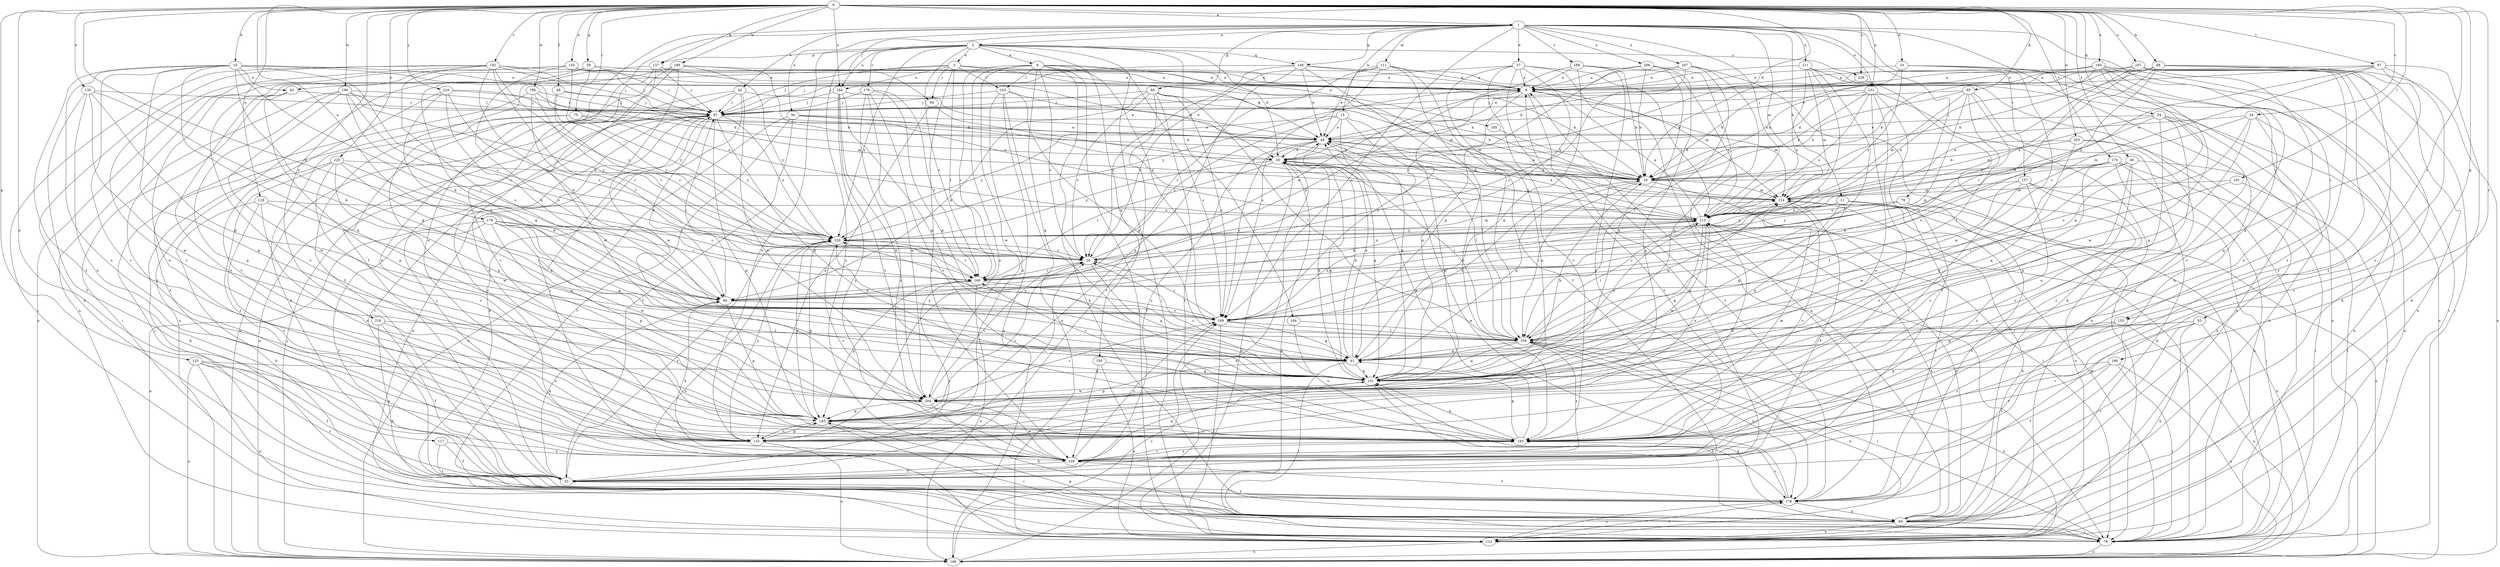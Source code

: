 strict digraph  {
0;
1;
2;
3;
6;
8;
10;
11;
15;
18;
24;
26;
33;
35;
36;
37;
42;
43;
44;
48;
49;
53;
54;
55;
59;
60;
61;
68;
69;
75;
78;
79;
84;
87;
95;
96;
97;
101;
103;
104;
111;
114;
116;
117;
120;
122;
130;
131;
132;
133;
137;
142;
148;
150;
151;
155;
157;
160;
167;
168;
169;
170;
176;
178;
179;
180;
184;
185;
186;
190;
192;
194;
195;
196;
198;
199;
203;
204;
206;
207;
211;
212;
216;
218;
220;
225;
228;
229;
0 -> 1  [label=a];
0 -> 10  [label=b];
0 -> 24  [label=c];
0 -> 33  [label=d];
0 -> 35  [label=d];
0 -> 48  [label=f];
0 -> 49  [label=f];
0 -> 54  [label=g];
0 -> 55  [label=g];
0 -> 59  [label=g];
0 -> 68  [label=h];
0 -> 75  [label=i];
0 -> 95  [label=k];
0 -> 96  [label=k];
0 -> 97  [label=l];
0 -> 101  [label=l];
0 -> 116  [label=n];
0 -> 117  [label=n];
0 -> 120  [label=n];
0 -> 130  [label=o];
0 -> 131  [label=o];
0 -> 133  [label=p];
0 -> 137  [label=p];
0 -> 155  [label=r];
0 -> 167  [label=s];
0 -> 170  [label=t];
0 -> 179  [label=u];
0 -> 180  [label=u];
0 -> 184  [label=u];
0 -> 190  [label=v];
0 -> 192  [label=v];
0 -> 196  [label=w];
0 -> 198  [label=w];
0 -> 199  [label=w];
0 -> 203  [label=w];
0 -> 216  [label=y];
0 -> 218  [label=y];
0 -> 225  [label=z];
0 -> 228  [label=z];
1 -> 2  [label=a];
1 -> 11  [label=b];
1 -> 15  [label=b];
1 -> 36  [label=e];
1 -> 37  [label=e];
1 -> 42  [label=e];
1 -> 53  [label=f];
1 -> 60  [label=g];
1 -> 69  [label=h];
1 -> 79  [label=j];
1 -> 84  [label=j];
1 -> 111  [label=m];
1 -> 114  [label=m];
1 -> 131  [label=o];
1 -> 132  [label=o];
1 -> 148  [label=q];
1 -> 155  [label=r];
1 -> 157  [label=r];
1 -> 168  [label=s];
1 -> 169  [label=s];
1 -> 206  [label=x];
1 -> 207  [label=x];
1 -> 211  [label=x];
1 -> 212  [label=x];
2 -> 3  [label=a];
2 -> 6  [label=a];
2 -> 35  [label=d];
2 -> 78  [label=i];
2 -> 132  [label=o];
2 -> 137  [label=p];
2 -> 148  [label=q];
2 -> 150  [label=q];
2 -> 160  [label=r];
2 -> 176  [label=t];
2 -> 184  [label=u];
2 -> 194  [label=v];
2 -> 220  [label=y];
2 -> 228  [label=z];
2 -> 229  [label=z];
3 -> 8  [label=a];
3 -> 18  [label=b];
3 -> 43  [label=e];
3 -> 84  [label=j];
3 -> 87  [label=j];
3 -> 103  [label=l];
3 -> 160  [label=r];
3 -> 184  [label=u];
3 -> 185  [label=u];
3 -> 229  [label=z];
6 -> 26  [label=c];
6 -> 69  [label=h];
6 -> 78  [label=i];
6 -> 103  [label=l];
6 -> 104  [label=l];
6 -> 114  [label=m];
6 -> 132  [label=o];
6 -> 151  [label=q];
6 -> 160  [label=r];
6 -> 169  [label=s];
6 -> 204  [label=w];
8 -> 87  [label=j];
8 -> 114  [label=m];
8 -> 151  [label=q];
8 -> 169  [label=s];
8 -> 178  [label=t];
10 -> 8  [label=a];
10 -> 26  [label=c];
10 -> 43  [label=e];
10 -> 61  [label=g];
10 -> 96  [label=k];
10 -> 132  [label=o];
10 -> 142  [label=p];
10 -> 151  [label=q];
10 -> 195  [label=v];
10 -> 212  [label=x];
10 -> 229  [label=z];
11 -> 61  [label=g];
11 -> 78  [label=i];
11 -> 96  [label=k];
11 -> 151  [label=q];
11 -> 169  [label=s];
11 -> 178  [label=t];
11 -> 212  [label=x];
11 -> 220  [label=y];
15 -> 26  [label=c];
15 -> 44  [label=e];
15 -> 104  [label=l];
15 -> 142  [label=p];
15 -> 151  [label=q];
15 -> 220  [label=y];
18 -> 35  [label=d];
18 -> 44  [label=e];
18 -> 61  [label=g];
18 -> 78  [label=i];
18 -> 104  [label=l];
18 -> 114  [label=m];
24 -> 44  [label=e];
24 -> 61  [label=g];
24 -> 114  [label=m];
24 -> 122  [label=n];
24 -> 151  [label=q];
24 -> 169  [label=s];
26 -> 8  [label=a];
26 -> 151  [label=q];
26 -> 160  [label=r];
26 -> 212  [label=x];
33 -> 8  [label=a];
33 -> 18  [label=b];
33 -> 122  [label=n];
33 -> 186  [label=u];
33 -> 204  [label=w];
33 -> 212  [label=x];
35 -> 18  [label=b];
35 -> 104  [label=l];
35 -> 122  [label=n];
35 -> 151  [label=q];
35 -> 160  [label=r];
35 -> 212  [label=x];
35 -> 220  [label=y];
36 -> 18  [label=b];
36 -> 44  [label=e];
36 -> 53  [label=f];
36 -> 178  [label=t];
36 -> 186  [label=u];
36 -> 212  [label=x];
37 -> 8  [label=a];
37 -> 61  [label=g];
37 -> 78  [label=i];
37 -> 87  [label=j];
37 -> 132  [label=o];
37 -> 178  [label=t];
37 -> 195  [label=v];
37 -> 212  [label=x];
42 -> 18  [label=b];
42 -> 69  [label=h];
42 -> 87  [label=j];
42 -> 132  [label=o];
42 -> 186  [label=u];
42 -> 204  [label=w];
43 -> 78  [label=i];
43 -> 87  [label=j];
43 -> 132  [label=o];
43 -> 142  [label=p];
44 -> 35  [label=d];
44 -> 53  [label=f];
44 -> 104  [label=l];
44 -> 151  [label=q];
44 -> 169  [label=s];
48 -> 18  [label=b];
48 -> 78  [label=i];
48 -> 132  [label=o];
48 -> 151  [label=q];
48 -> 195  [label=v];
49 -> 26  [label=c];
49 -> 87  [label=j];
49 -> 114  [label=m];
49 -> 220  [label=y];
53 -> 8  [label=a];
53 -> 87  [label=j];
53 -> 96  [label=k];
53 -> 160  [label=r];
53 -> 178  [label=t];
53 -> 220  [label=y];
54 -> 44  [label=e];
54 -> 69  [label=h];
54 -> 114  [label=m];
54 -> 122  [label=n];
54 -> 132  [label=o];
54 -> 142  [label=p];
54 -> 169  [label=s];
54 -> 229  [label=z];
55 -> 61  [label=g];
55 -> 69  [label=h];
55 -> 78  [label=i];
55 -> 104  [label=l];
55 -> 178  [label=t];
55 -> 195  [label=v];
59 -> 8  [label=a];
59 -> 61  [label=g];
59 -> 87  [label=j];
59 -> 132  [label=o];
59 -> 195  [label=v];
60 -> 26  [label=c];
60 -> 53  [label=f];
60 -> 87  [label=j];
60 -> 96  [label=k];
60 -> 104  [label=l];
60 -> 114  [label=m];
60 -> 169  [label=s];
60 -> 178  [label=t];
61 -> 18  [label=b];
61 -> 35  [label=d];
61 -> 44  [label=e];
61 -> 78  [label=i];
61 -> 142  [label=p];
61 -> 151  [label=q];
61 -> 212  [label=x];
61 -> 220  [label=y];
68 -> 8  [label=a];
68 -> 18  [label=b];
68 -> 26  [label=c];
68 -> 44  [label=e];
68 -> 122  [label=n];
68 -> 186  [label=u];
68 -> 212  [label=x];
68 -> 229  [label=z];
69 -> 8  [label=a];
69 -> 78  [label=i];
69 -> 122  [label=n];
69 -> 151  [label=q];
69 -> 212  [label=x];
75 -> 44  [label=e];
75 -> 78  [label=i];
75 -> 142  [label=p];
75 -> 220  [label=y];
78 -> 35  [label=d];
78 -> 104  [label=l];
78 -> 114  [label=m];
78 -> 142  [label=p];
78 -> 186  [label=u];
79 -> 178  [label=t];
79 -> 186  [label=u];
79 -> 212  [label=x];
79 -> 220  [label=y];
84 -> 132  [label=o];
84 -> 212  [label=x];
87 -> 44  [label=e];
87 -> 96  [label=k];
87 -> 122  [label=n];
87 -> 142  [label=p];
87 -> 151  [label=q];
87 -> 178  [label=t];
87 -> 186  [label=u];
87 -> 220  [label=y];
87 -> 229  [label=z];
95 -> 18  [label=b];
95 -> 87  [label=j];
95 -> 96  [label=k];
95 -> 104  [label=l];
95 -> 114  [label=m];
95 -> 169  [label=s];
95 -> 195  [label=v];
96 -> 87  [label=j];
96 -> 142  [label=p];
96 -> 169  [label=s];
97 -> 8  [label=a];
97 -> 44  [label=e];
97 -> 69  [label=h];
97 -> 151  [label=q];
97 -> 160  [label=r];
97 -> 195  [label=v];
97 -> 212  [label=x];
101 -> 78  [label=i];
101 -> 114  [label=m];
101 -> 169  [label=s];
103 -> 44  [label=e];
103 -> 61  [label=g];
103 -> 87  [label=j];
103 -> 122  [label=n];
103 -> 132  [label=o];
103 -> 186  [label=u];
104 -> 61  [label=g];
104 -> 114  [label=m];
104 -> 122  [label=n];
104 -> 151  [label=q];
104 -> 178  [label=t];
104 -> 186  [label=u];
104 -> 220  [label=y];
104 -> 229  [label=z];
111 -> 8  [label=a];
111 -> 26  [label=c];
111 -> 44  [label=e];
111 -> 53  [label=f];
111 -> 160  [label=r];
111 -> 169  [label=s];
111 -> 195  [label=v];
114 -> 44  [label=e];
114 -> 53  [label=f];
114 -> 78  [label=i];
114 -> 122  [label=n];
114 -> 195  [label=v];
114 -> 212  [label=x];
116 -> 69  [label=h];
116 -> 132  [label=o];
116 -> 151  [label=q];
116 -> 212  [label=x];
116 -> 229  [label=z];
117 -> 53  [label=f];
117 -> 178  [label=t];
117 -> 229  [label=z];
120 -> 8  [label=a];
120 -> 35  [label=d];
120 -> 87  [label=j];
120 -> 122  [label=n];
120 -> 169  [label=s];
120 -> 186  [label=u];
120 -> 220  [label=y];
122 -> 178  [label=t];
122 -> 186  [label=u];
122 -> 220  [label=y];
130 -> 53  [label=f];
130 -> 61  [label=g];
130 -> 87  [label=j];
130 -> 96  [label=k];
130 -> 132  [label=o];
130 -> 204  [label=w];
131 -> 18  [label=b];
131 -> 35  [label=d];
131 -> 53  [label=f];
131 -> 87  [label=j];
131 -> 122  [label=n];
131 -> 132  [label=o];
131 -> 195  [label=v];
131 -> 212  [label=x];
132 -> 26  [label=c];
132 -> 142  [label=p];
132 -> 186  [label=u];
132 -> 220  [label=y];
133 -> 53  [label=f];
133 -> 122  [label=n];
133 -> 132  [label=o];
133 -> 151  [label=q];
133 -> 178  [label=t];
133 -> 186  [label=u];
137 -> 8  [label=a];
137 -> 44  [label=e];
137 -> 87  [label=j];
137 -> 186  [label=u];
137 -> 195  [label=v];
137 -> 204  [label=w];
142 -> 26  [label=c];
142 -> 78  [label=i];
142 -> 132  [label=o];
142 -> 195  [label=v];
142 -> 212  [label=x];
142 -> 220  [label=y];
148 -> 8  [label=a];
148 -> 26  [label=c];
148 -> 44  [label=e];
148 -> 87  [label=j];
148 -> 104  [label=l];
148 -> 114  [label=m];
148 -> 142  [label=p];
150 -> 122  [label=n];
150 -> 151  [label=q];
150 -> 229  [label=z];
151 -> 18  [label=b];
151 -> 26  [label=c];
151 -> 35  [label=d];
151 -> 69  [label=h];
151 -> 160  [label=r];
151 -> 204  [label=w];
155 -> 104  [label=l];
155 -> 178  [label=t];
155 -> 186  [label=u];
155 -> 229  [label=z];
157 -> 78  [label=i];
157 -> 104  [label=l];
157 -> 114  [label=m];
157 -> 122  [label=n];
157 -> 195  [label=v];
157 -> 229  [label=z];
160 -> 96  [label=k];
160 -> 142  [label=p];
160 -> 169  [label=s];
160 -> 186  [label=u];
167 -> 8  [label=a];
167 -> 18  [label=b];
167 -> 78  [label=i];
167 -> 132  [label=o];
167 -> 160  [label=r];
167 -> 178  [label=t];
167 -> 195  [label=v];
167 -> 212  [label=x];
167 -> 229  [label=z];
168 -> 8  [label=a];
168 -> 18  [label=b];
168 -> 61  [label=g];
168 -> 96  [label=k];
168 -> 212  [label=x];
168 -> 229  [label=z];
169 -> 26  [label=c];
169 -> 61  [label=g];
169 -> 78  [label=i];
169 -> 104  [label=l];
169 -> 212  [label=x];
170 -> 18  [label=b];
170 -> 69  [label=h];
170 -> 78  [label=i];
170 -> 96  [label=k];
170 -> 122  [label=n];
170 -> 132  [label=o];
170 -> 204  [label=w];
176 -> 61  [label=g];
176 -> 87  [label=j];
176 -> 160  [label=r];
176 -> 195  [label=v];
176 -> 204  [label=w];
176 -> 229  [label=z];
178 -> 44  [label=e];
178 -> 69  [label=h];
178 -> 122  [label=n];
178 -> 195  [label=v];
179 -> 26  [label=c];
179 -> 53  [label=f];
179 -> 61  [label=g];
179 -> 142  [label=p];
179 -> 160  [label=r];
179 -> 169  [label=s];
179 -> 186  [label=u];
179 -> 204  [label=w];
179 -> 220  [label=y];
180 -> 8  [label=a];
180 -> 18  [label=b];
180 -> 35  [label=d];
180 -> 61  [label=g];
180 -> 69  [label=h];
180 -> 78  [label=i];
180 -> 195  [label=v];
180 -> 204  [label=w];
180 -> 212  [label=x];
184 -> 44  [label=e];
184 -> 61  [label=g];
184 -> 87  [label=j];
184 -> 195  [label=v];
184 -> 204  [label=w];
184 -> 229  [label=z];
185 -> 18  [label=b];
186 -> 35  [label=d];
186 -> 87  [label=j];
186 -> 169  [label=s];
186 -> 212  [label=x];
190 -> 53  [label=f];
190 -> 78  [label=i];
190 -> 151  [label=q];
190 -> 186  [label=u];
190 -> 195  [label=v];
192 -> 8  [label=a];
192 -> 18  [label=b];
192 -> 69  [label=h];
192 -> 78  [label=i];
192 -> 87  [label=j];
192 -> 96  [label=k];
192 -> 160  [label=r];
192 -> 169  [label=s];
192 -> 195  [label=v];
192 -> 220  [label=y];
194 -> 104  [label=l];
194 -> 195  [label=v];
195 -> 44  [label=e];
195 -> 61  [label=g];
195 -> 114  [label=m];
195 -> 151  [label=q];
195 -> 229  [label=z];
196 -> 26  [label=c];
196 -> 35  [label=d];
196 -> 87  [label=j];
196 -> 142  [label=p];
196 -> 160  [label=r];
196 -> 204  [label=w];
196 -> 220  [label=y];
196 -> 229  [label=z];
198 -> 26  [label=c];
198 -> 35  [label=d];
198 -> 53  [label=f];
198 -> 87  [label=j];
198 -> 160  [label=r];
199 -> 8  [label=a];
199 -> 53  [label=f];
199 -> 69  [label=h];
199 -> 195  [label=v];
199 -> 204  [label=w];
199 -> 212  [label=x];
199 -> 220  [label=y];
203 -> 18  [label=b];
203 -> 35  [label=d];
203 -> 69  [label=h];
203 -> 151  [label=q];
203 -> 229  [label=z];
204 -> 26  [label=c];
204 -> 69  [label=h];
204 -> 142  [label=p];
204 -> 169  [label=s];
206 -> 8  [label=a];
206 -> 18  [label=b];
206 -> 26  [label=c];
206 -> 142  [label=p];
206 -> 151  [label=q];
206 -> 178  [label=t];
207 -> 8  [label=a];
207 -> 78  [label=i];
207 -> 104  [label=l];
207 -> 151  [label=q];
207 -> 160  [label=r];
207 -> 220  [label=y];
211 -> 8  [label=a];
211 -> 69  [label=h];
211 -> 78  [label=i];
211 -> 96  [label=k];
211 -> 104  [label=l];
211 -> 114  [label=m];
211 -> 212  [label=x];
212 -> 8  [label=a];
212 -> 44  [label=e];
212 -> 69  [label=h];
212 -> 104  [label=l];
212 -> 151  [label=q];
212 -> 195  [label=v];
212 -> 204  [label=w];
212 -> 220  [label=y];
216 -> 18  [label=b];
216 -> 26  [label=c];
216 -> 87  [label=j];
216 -> 96  [label=k];
216 -> 169  [label=s];
216 -> 195  [label=v];
218 -> 53  [label=f];
218 -> 69  [label=h];
218 -> 104  [label=l];
218 -> 132  [label=o];
220 -> 26  [label=c];
220 -> 114  [label=m];
220 -> 142  [label=p];
220 -> 160  [label=r];
220 -> 195  [label=v];
225 -> 18  [label=b];
225 -> 69  [label=h];
225 -> 96  [label=k];
225 -> 151  [label=q];
225 -> 195  [label=v];
225 -> 204  [label=w];
225 -> 229  [label=z];
228 -> 18  [label=b];
228 -> 186  [label=u];
229 -> 53  [label=f];
229 -> 87  [label=j];
229 -> 96  [label=k];
229 -> 151  [label=q];
229 -> 169  [label=s];
229 -> 178  [label=t];
229 -> 195  [label=v];
229 -> 204  [label=w];
}
